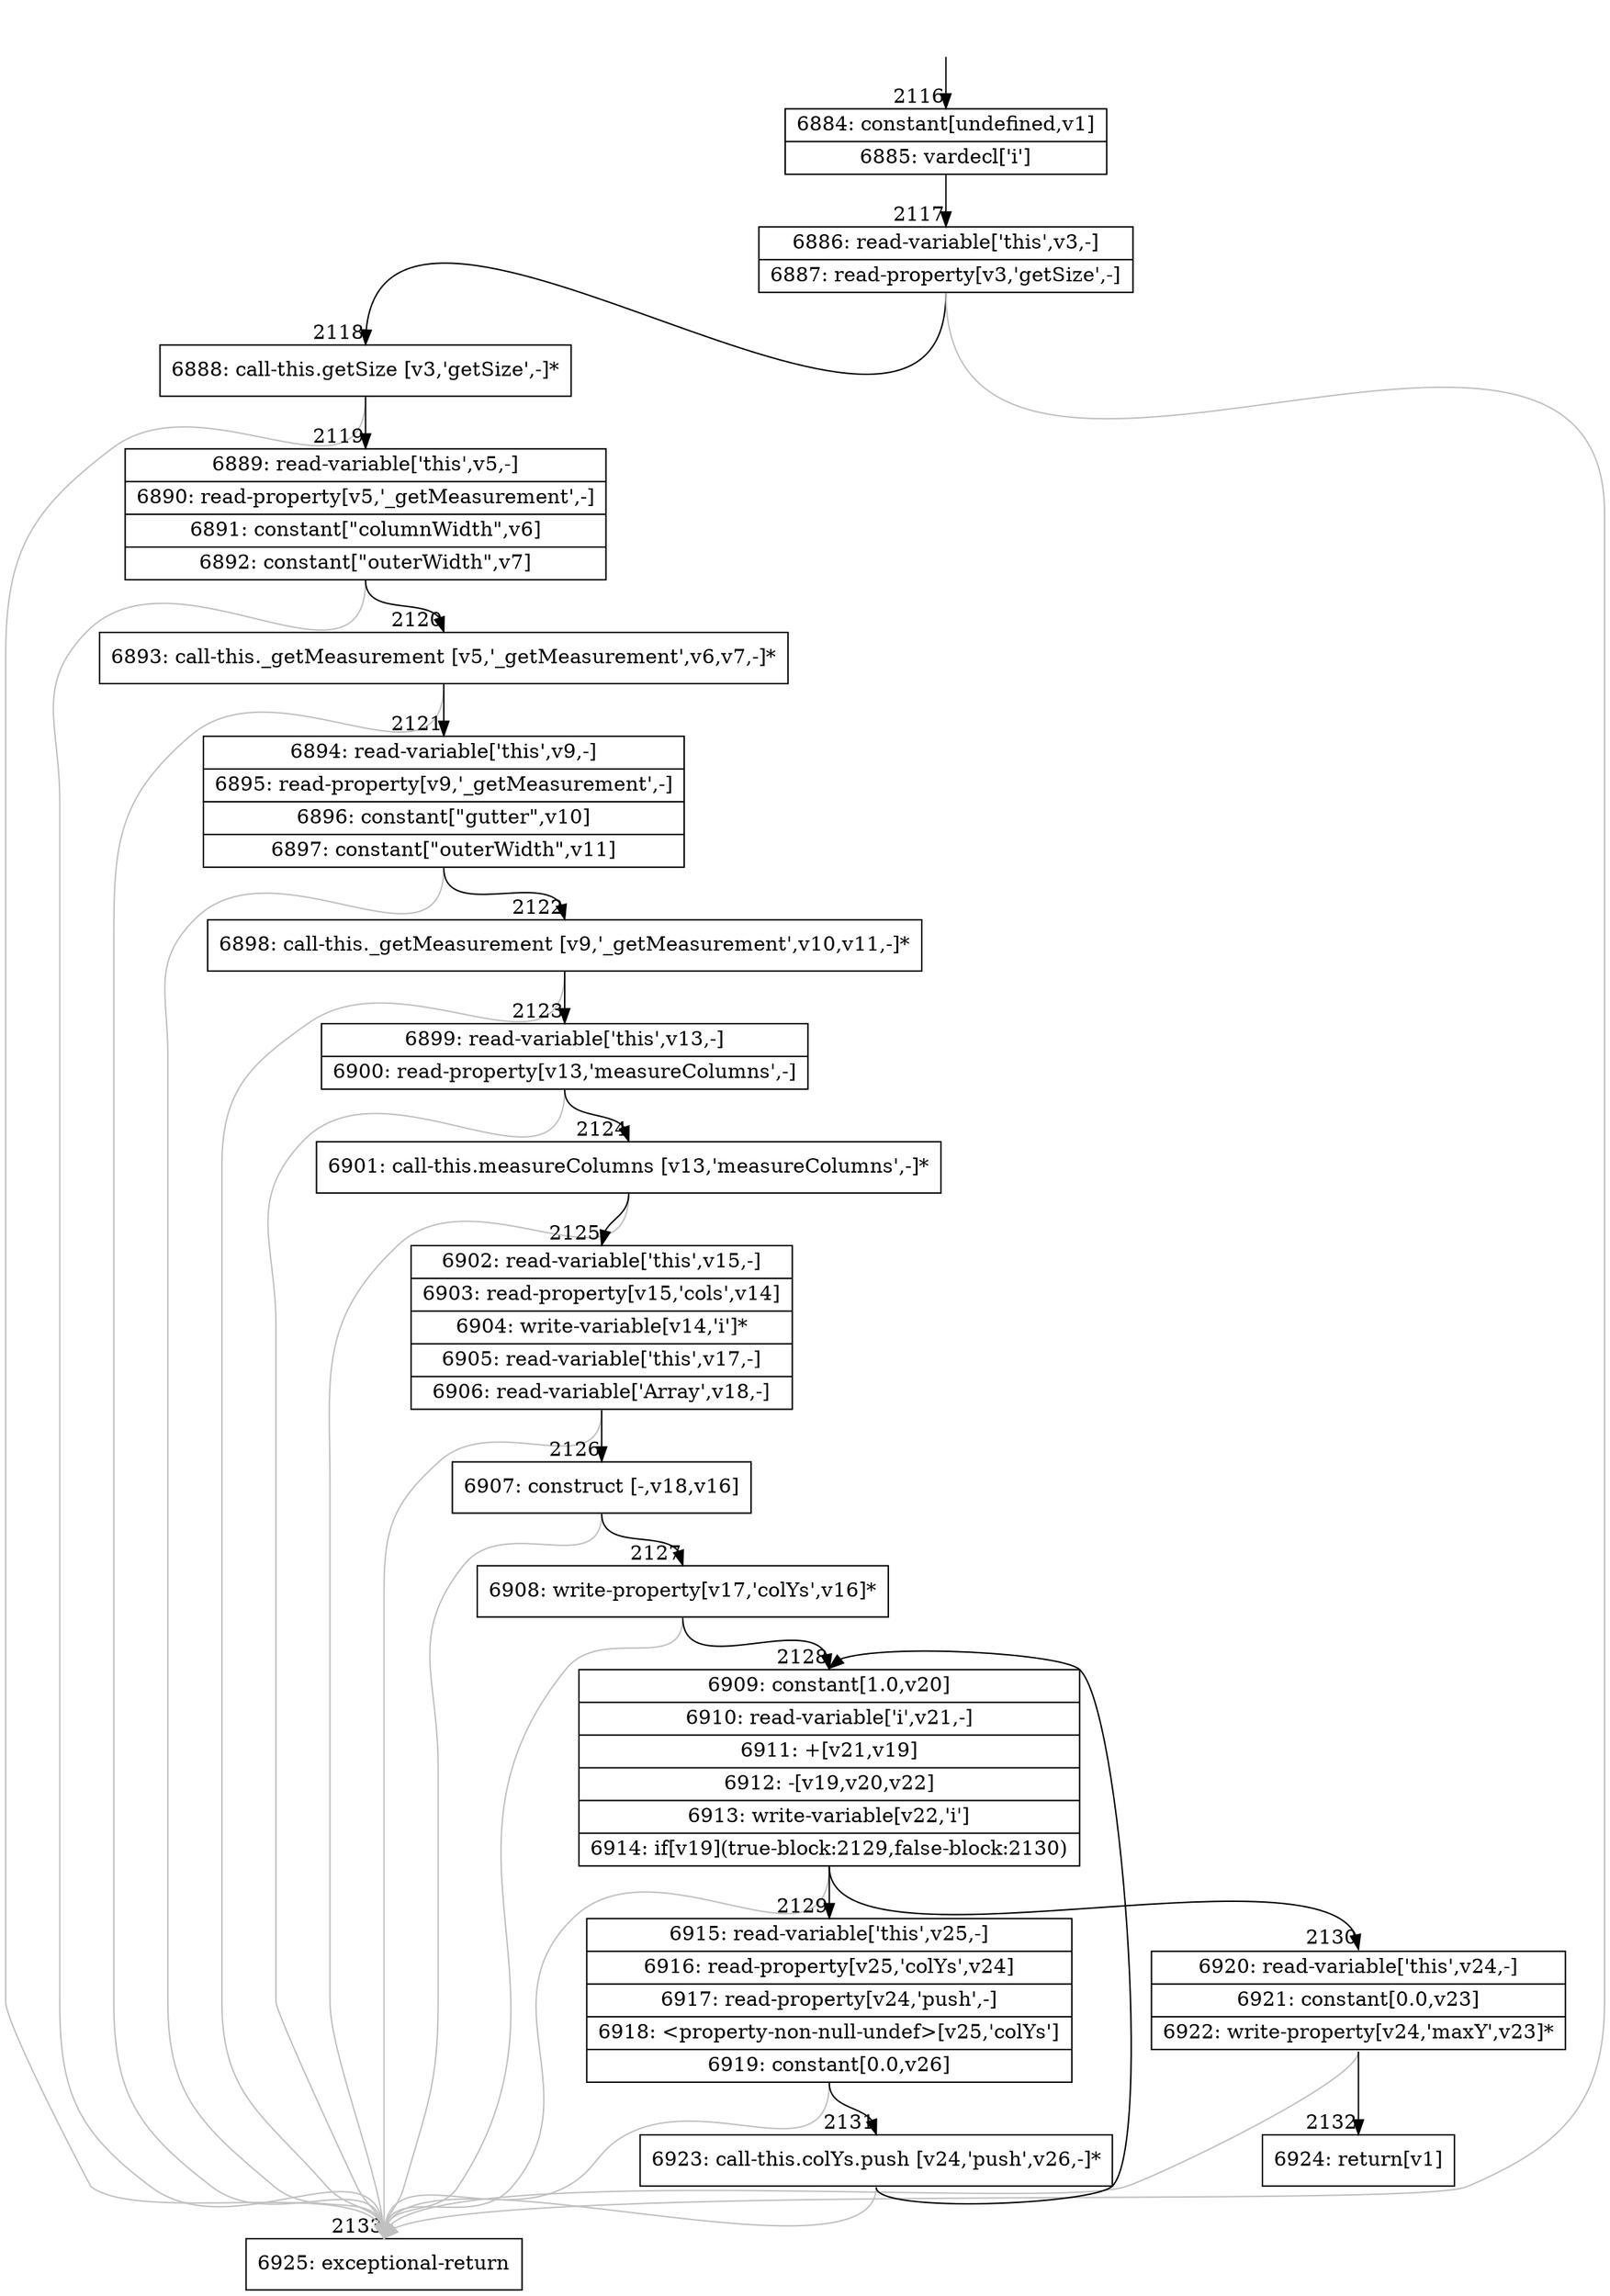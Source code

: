 digraph {
rankdir="TD"
BB_entry194[shape=none,label=""];
BB_entry194 -> BB2116 [tailport=s, headport=n, headlabel="    2116"]
BB2116 [shape=record label="{6884: constant[undefined,v1]|6885: vardecl['i']}" ] 
BB2116 -> BB2117 [tailport=s, headport=n, headlabel="      2117"]
BB2117 [shape=record label="{6886: read-variable['this',v3,-]|6887: read-property[v3,'getSize',-]}" ] 
BB2117 -> BB2118 [tailport=s, headport=n, headlabel="      2118"]
BB2117 -> BB2133 [tailport=s, headport=n, color=gray, headlabel="      2133"]
BB2118 [shape=record label="{6888: call-this.getSize [v3,'getSize',-]*}" ] 
BB2118 -> BB2119 [tailport=s, headport=n, headlabel="      2119"]
BB2118 -> BB2133 [tailport=s, headport=n, color=gray]
BB2119 [shape=record label="{6889: read-variable['this',v5,-]|6890: read-property[v5,'_getMeasurement',-]|6891: constant[\"columnWidth\",v6]|6892: constant[\"outerWidth\",v7]}" ] 
BB2119 -> BB2120 [tailport=s, headport=n, headlabel="      2120"]
BB2119 -> BB2133 [tailport=s, headport=n, color=gray]
BB2120 [shape=record label="{6893: call-this._getMeasurement [v5,'_getMeasurement',v6,v7,-]*}" ] 
BB2120 -> BB2121 [tailport=s, headport=n, headlabel="      2121"]
BB2120 -> BB2133 [tailport=s, headport=n, color=gray]
BB2121 [shape=record label="{6894: read-variable['this',v9,-]|6895: read-property[v9,'_getMeasurement',-]|6896: constant[\"gutter\",v10]|6897: constant[\"outerWidth\",v11]}" ] 
BB2121 -> BB2122 [tailport=s, headport=n, headlabel="      2122"]
BB2121 -> BB2133 [tailport=s, headport=n, color=gray]
BB2122 [shape=record label="{6898: call-this._getMeasurement [v9,'_getMeasurement',v10,v11,-]*}" ] 
BB2122 -> BB2123 [tailport=s, headport=n, headlabel="      2123"]
BB2122 -> BB2133 [tailport=s, headport=n, color=gray]
BB2123 [shape=record label="{6899: read-variable['this',v13,-]|6900: read-property[v13,'measureColumns',-]}" ] 
BB2123 -> BB2124 [tailport=s, headport=n, headlabel="      2124"]
BB2123 -> BB2133 [tailport=s, headport=n, color=gray]
BB2124 [shape=record label="{6901: call-this.measureColumns [v13,'measureColumns',-]*}" ] 
BB2124 -> BB2125 [tailport=s, headport=n, headlabel="      2125"]
BB2124 -> BB2133 [tailport=s, headport=n, color=gray]
BB2125 [shape=record label="{6902: read-variable['this',v15,-]|6903: read-property[v15,'cols',v14]|6904: write-variable[v14,'i']*|6905: read-variable['this',v17,-]|6906: read-variable['Array',v18,-]}" ] 
BB2125 -> BB2126 [tailport=s, headport=n, headlabel="      2126"]
BB2125 -> BB2133 [tailport=s, headport=n, color=gray]
BB2126 [shape=record label="{6907: construct [-,v18,v16]}" ] 
BB2126 -> BB2127 [tailport=s, headport=n, headlabel="      2127"]
BB2126 -> BB2133 [tailport=s, headport=n, color=gray]
BB2127 [shape=record label="{6908: write-property[v17,'colYs',v16]*}" ] 
BB2127 -> BB2128 [tailport=s, headport=n, headlabel="      2128"]
BB2127 -> BB2133 [tailport=s, headport=n, color=gray]
BB2128 [shape=record label="{6909: constant[1.0,v20]|6910: read-variable['i',v21,-]|6911: +[v21,v19]|6912: -[v19,v20,v22]|6913: write-variable[v22,'i']|6914: if[v19](true-block:2129,false-block:2130)}" ] 
BB2128 -> BB2129 [tailport=s, headport=n, headlabel="      2129"]
BB2128 -> BB2130 [tailport=s, headport=n, headlabel="      2130"]
BB2128 -> BB2133 [tailport=s, headport=n, color=gray]
BB2129 [shape=record label="{6915: read-variable['this',v25,-]|6916: read-property[v25,'colYs',v24]|6917: read-property[v24,'push',-]|6918: \<property-non-null-undef\>[v25,'colYs']|6919: constant[0.0,v26]}" ] 
BB2129 -> BB2131 [tailport=s, headport=n, headlabel="      2131"]
BB2129 -> BB2133 [tailport=s, headport=n, color=gray]
BB2130 [shape=record label="{6920: read-variable['this',v24,-]|6921: constant[0.0,v23]|6922: write-property[v24,'maxY',v23]*}" ] 
BB2130 -> BB2132 [tailport=s, headport=n, headlabel="      2132"]
BB2130 -> BB2133 [tailport=s, headport=n, color=gray]
BB2131 [shape=record label="{6923: call-this.colYs.push [v24,'push',v26,-]*}" ] 
BB2131 -> BB2128 [tailport=s, headport=n]
BB2131 -> BB2133 [tailport=s, headport=n, color=gray]
BB2132 [shape=record label="{6924: return[v1]}" ] 
BB2133 [shape=record label="{6925: exceptional-return}" ] 
//#$~ 2995
}
